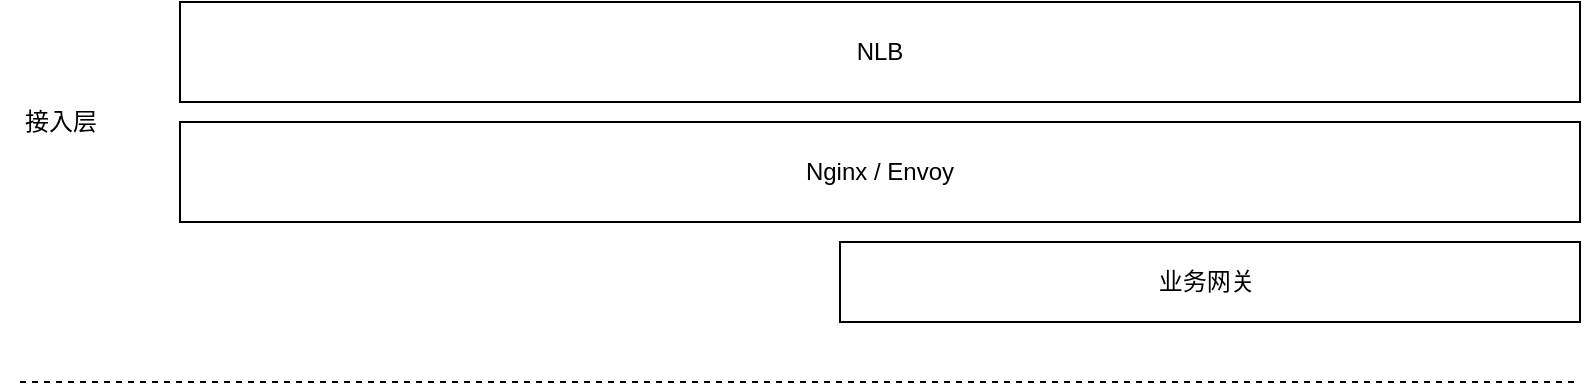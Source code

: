 <mxfile version="20.2.3" type="github">
  <diagram id="SZeqILC4WRQRvYrKo_g2" name="Page-1">
    <mxGraphModel dx="946" dy="613" grid="1" gridSize="10" guides="1" tooltips="1" connect="1" arrows="1" fold="1" page="1" pageScale="1" pageWidth="827" pageHeight="1169" math="0" shadow="0">
      <root>
        <mxCell id="0" />
        <mxCell id="1" parent="0" />
        <mxCell id="z96YX2Z_3esr8ZKRBaH9-1" value="Nginx / Envoy" style="rounded=1;whiteSpace=wrap;html=1;arcSize=0;" vertex="1" parent="1">
          <mxGeometry x="160" y="100" width="700" height="50" as="geometry" />
        </mxCell>
        <mxCell id="z96YX2Z_3esr8ZKRBaH9-3" value="业务网关&amp;nbsp;" style="rounded=1;whiteSpace=wrap;html=1;arcSize=0;" vertex="1" parent="1">
          <mxGeometry x="490" y="160" width="370" height="40" as="geometry" />
        </mxCell>
        <mxCell id="z96YX2Z_3esr8ZKRBaH9-4" value="NLB" style="rounded=1;whiteSpace=wrap;html=1;arcSize=0;" vertex="1" parent="1">
          <mxGeometry x="160" y="40" width="700" height="50" as="geometry" />
        </mxCell>
        <mxCell id="z96YX2Z_3esr8ZKRBaH9-5" value="" style="endArrow=none;dashed=1;html=1;rounded=0;" edge="1" parent="1">
          <mxGeometry width="50" height="50" relative="1" as="geometry">
            <mxPoint x="80" y="230" as="sourcePoint" />
            <mxPoint x="860" y="230" as="targetPoint" />
          </mxGeometry>
        </mxCell>
        <mxCell id="z96YX2Z_3esr8ZKRBaH9-6" value="接入层" style="text;html=1;align=center;verticalAlign=middle;resizable=0;points=[];autosize=1;strokeColor=none;fillColor=none;" vertex="1" parent="1">
          <mxGeometry x="70" y="85" width="60" height="30" as="geometry" />
        </mxCell>
      </root>
    </mxGraphModel>
  </diagram>
</mxfile>
